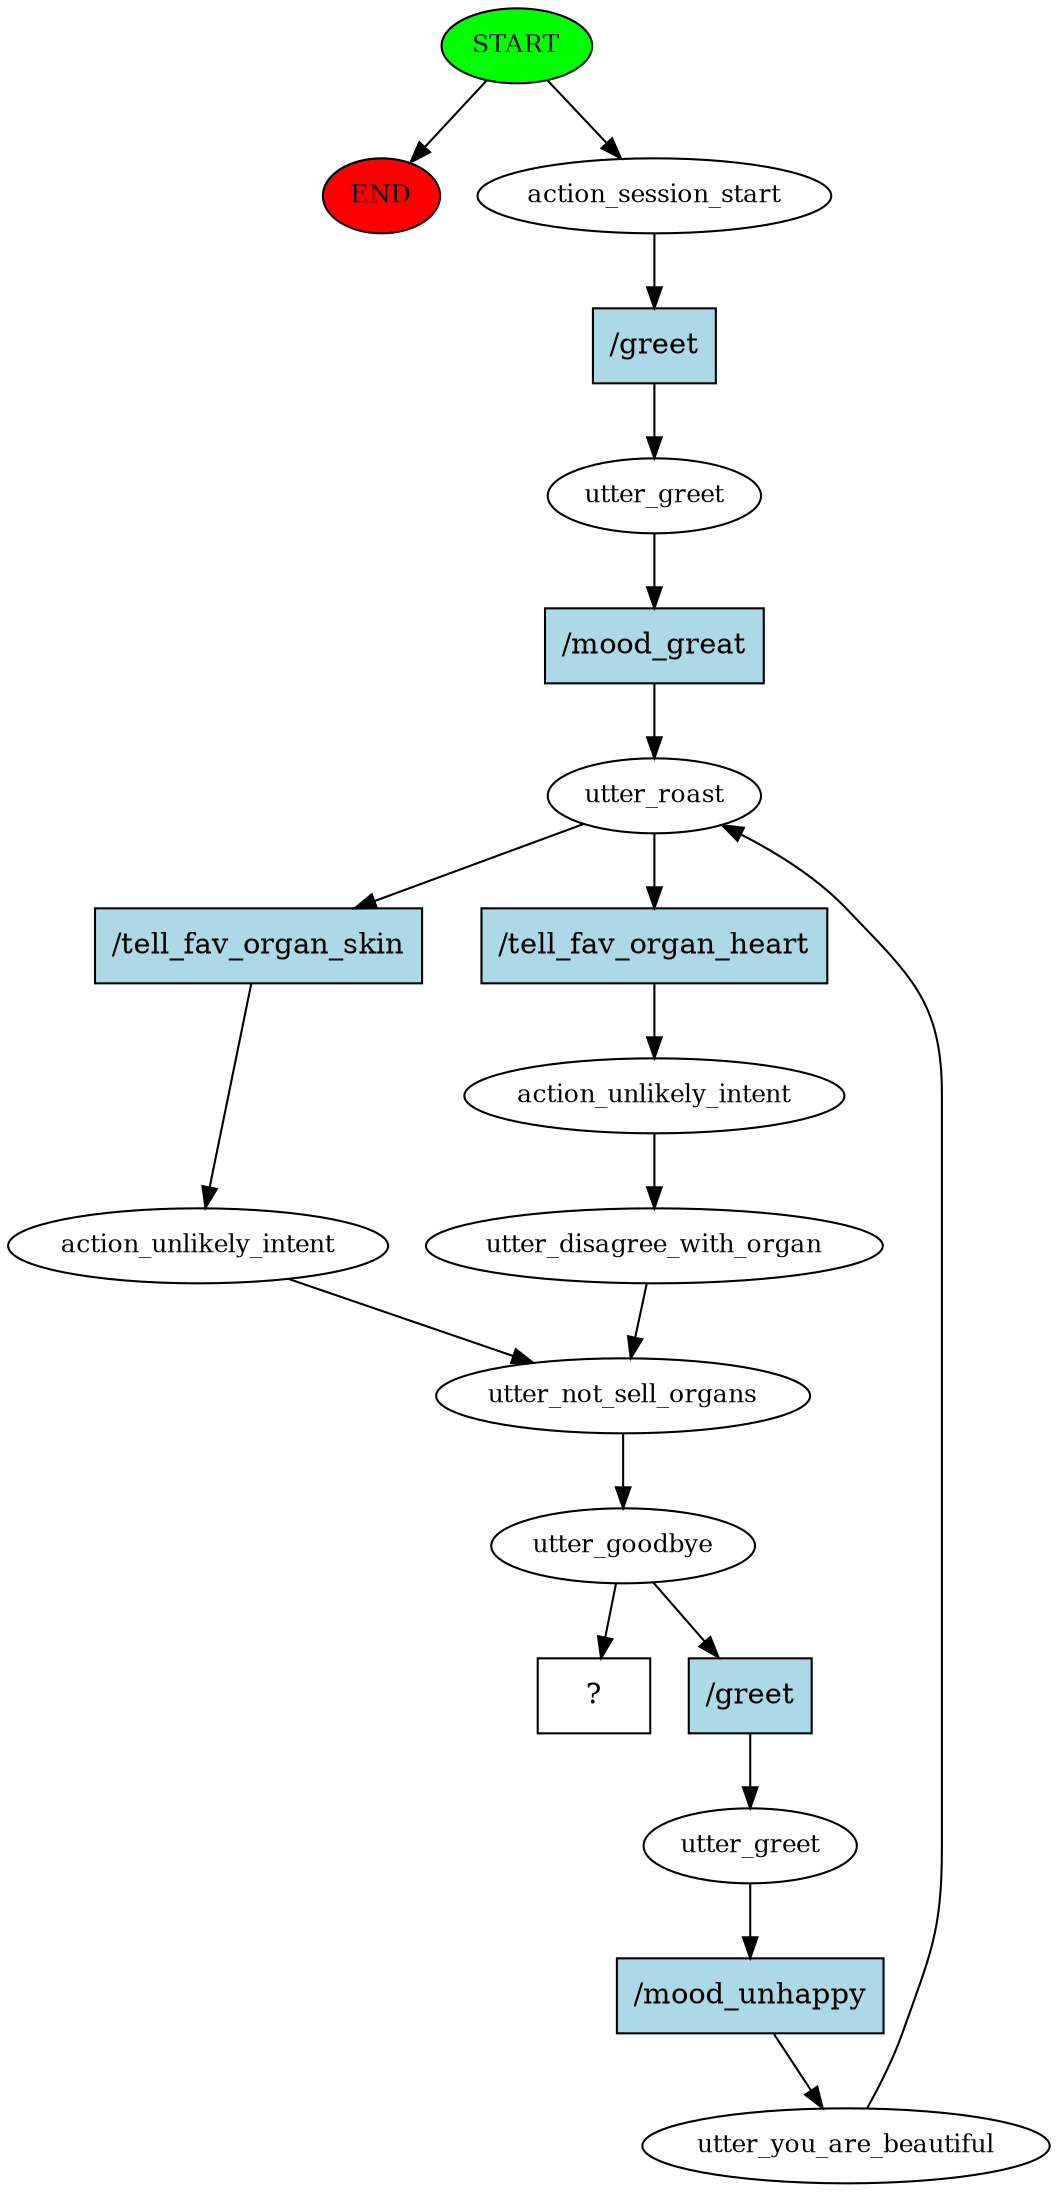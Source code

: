 digraph  {
0 [class="start active", fillcolor=green, fontsize=12, label=START, style=filled];
"-1" [class=end, fillcolor=red, fontsize=12, label=END, style=filled];
1 [class=active, fontsize=12, label=action_session_start];
2 [class=active, fontsize=12, label=utter_greet];
3 [class=active, fontsize=12, label=utter_roast];
4 [class=active, fontsize=12, label=action_unlikely_intent];
5 [class=active, fontsize=12, label=utter_not_sell_organs];
6 [class=active, fontsize=12, label=utter_goodbye];
7 [class=active, fontsize=12, label=utter_greet];
8 [class=active, fontsize=12, label=utter_you_are_beautiful];
10 [class=active, fontsize=12, label=action_unlikely_intent];
11 [class=active, fontsize=12, label=utter_disagree_with_organ];
14 [class="intent dashed active", label="  ?  ", shape=rect];
15 [class="intent active", fillcolor=lightblue, label="/greet", shape=rect, style=filled];
16 [class="intent active", fillcolor=lightblue, label="/mood_great", shape=rect, style=filled];
17 [class="intent active", fillcolor=lightblue, label="/tell_fav_organ_skin", shape=rect, style=filled];
18 [class="intent active", fillcolor=lightblue, label="/tell_fav_organ_heart", shape=rect, style=filled];
19 [class="intent active", fillcolor=lightblue, label="/greet", shape=rect, style=filled];
20 [class="intent active", fillcolor=lightblue, label="/mood_unhappy", shape=rect, style=filled];
0 -> "-1"  [class="", key=NONE, label=""];
0 -> 1  [class=active, key=NONE, label=""];
1 -> 15  [class=active, key=0];
2 -> 16  [class=active, key=0];
3 -> 17  [class=active, key=0];
3 -> 18  [class=active, key=0];
4 -> 5  [class=active, key=NONE, label=""];
5 -> 6  [class=active, key=NONE, label=""];
6 -> 14  [class=active, key=NONE, label=""];
6 -> 19  [class=active, key=0];
7 -> 20  [class=active, key=0];
8 -> 3  [class=active, key=NONE, label=""];
10 -> 11  [class=active, key=NONE, label=""];
11 -> 5  [class=active, key=NONE, label=""];
15 -> 2  [class=active, key=0];
16 -> 3  [class=active, key=0];
17 -> 4  [class=active, key=0];
18 -> 10  [class=active, key=0];
19 -> 7  [class=active, key=0];
20 -> 8  [class=active, key=0];
}
